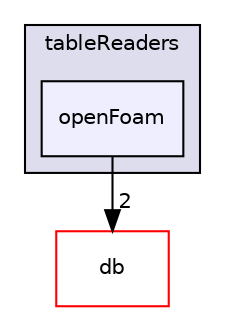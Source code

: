 digraph "src/OpenFOAM/interpolations/interpolationTable/tableReaders/openFoam" {
  bgcolor=transparent;
  compound=true
  node [ fontsize="10", fontname="Helvetica"];
  edge [ labelfontsize="10", labelfontname="Helvetica"];
  subgraph clusterdir_f6f39c37c2453dc98685617372493be5 {
    graph [ bgcolor="#ddddee", pencolor="black", label="tableReaders" fontname="Helvetica", fontsize="10", URL="dir_f6f39c37c2453dc98685617372493be5.html"]
  dir_6313558c27f915f7497766c22630afc3 [shape=box, label="openFoam", style="filled", fillcolor="#eeeeff", pencolor="black", URL="dir_6313558c27f915f7497766c22630afc3.html"];
  }
  dir_63c634f7a7cfd679ac26c67fb30fc32f [shape=box label="db" color="red" URL="dir_63c634f7a7cfd679ac26c67fb30fc32f.html"];
  dir_6313558c27f915f7497766c22630afc3->dir_63c634f7a7cfd679ac26c67fb30fc32f [headlabel="2", labeldistance=1.5 headhref="dir_002128_001953.html"];
}
